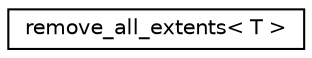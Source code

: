 digraph "Graphical Class Hierarchy"
{
  edge [fontname="Helvetica",fontsize="10",labelfontname="Helvetica",labelfontsize="10"];
  node [fontname="Helvetica",fontsize="10",shape=record];
  rankdir="LR";
  Node1 [label="remove_all_extents\< T \>",height=0.2,width=0.4,color="black", fillcolor="white", style="filled",URL="$structremove__all__extents.html"];
}
